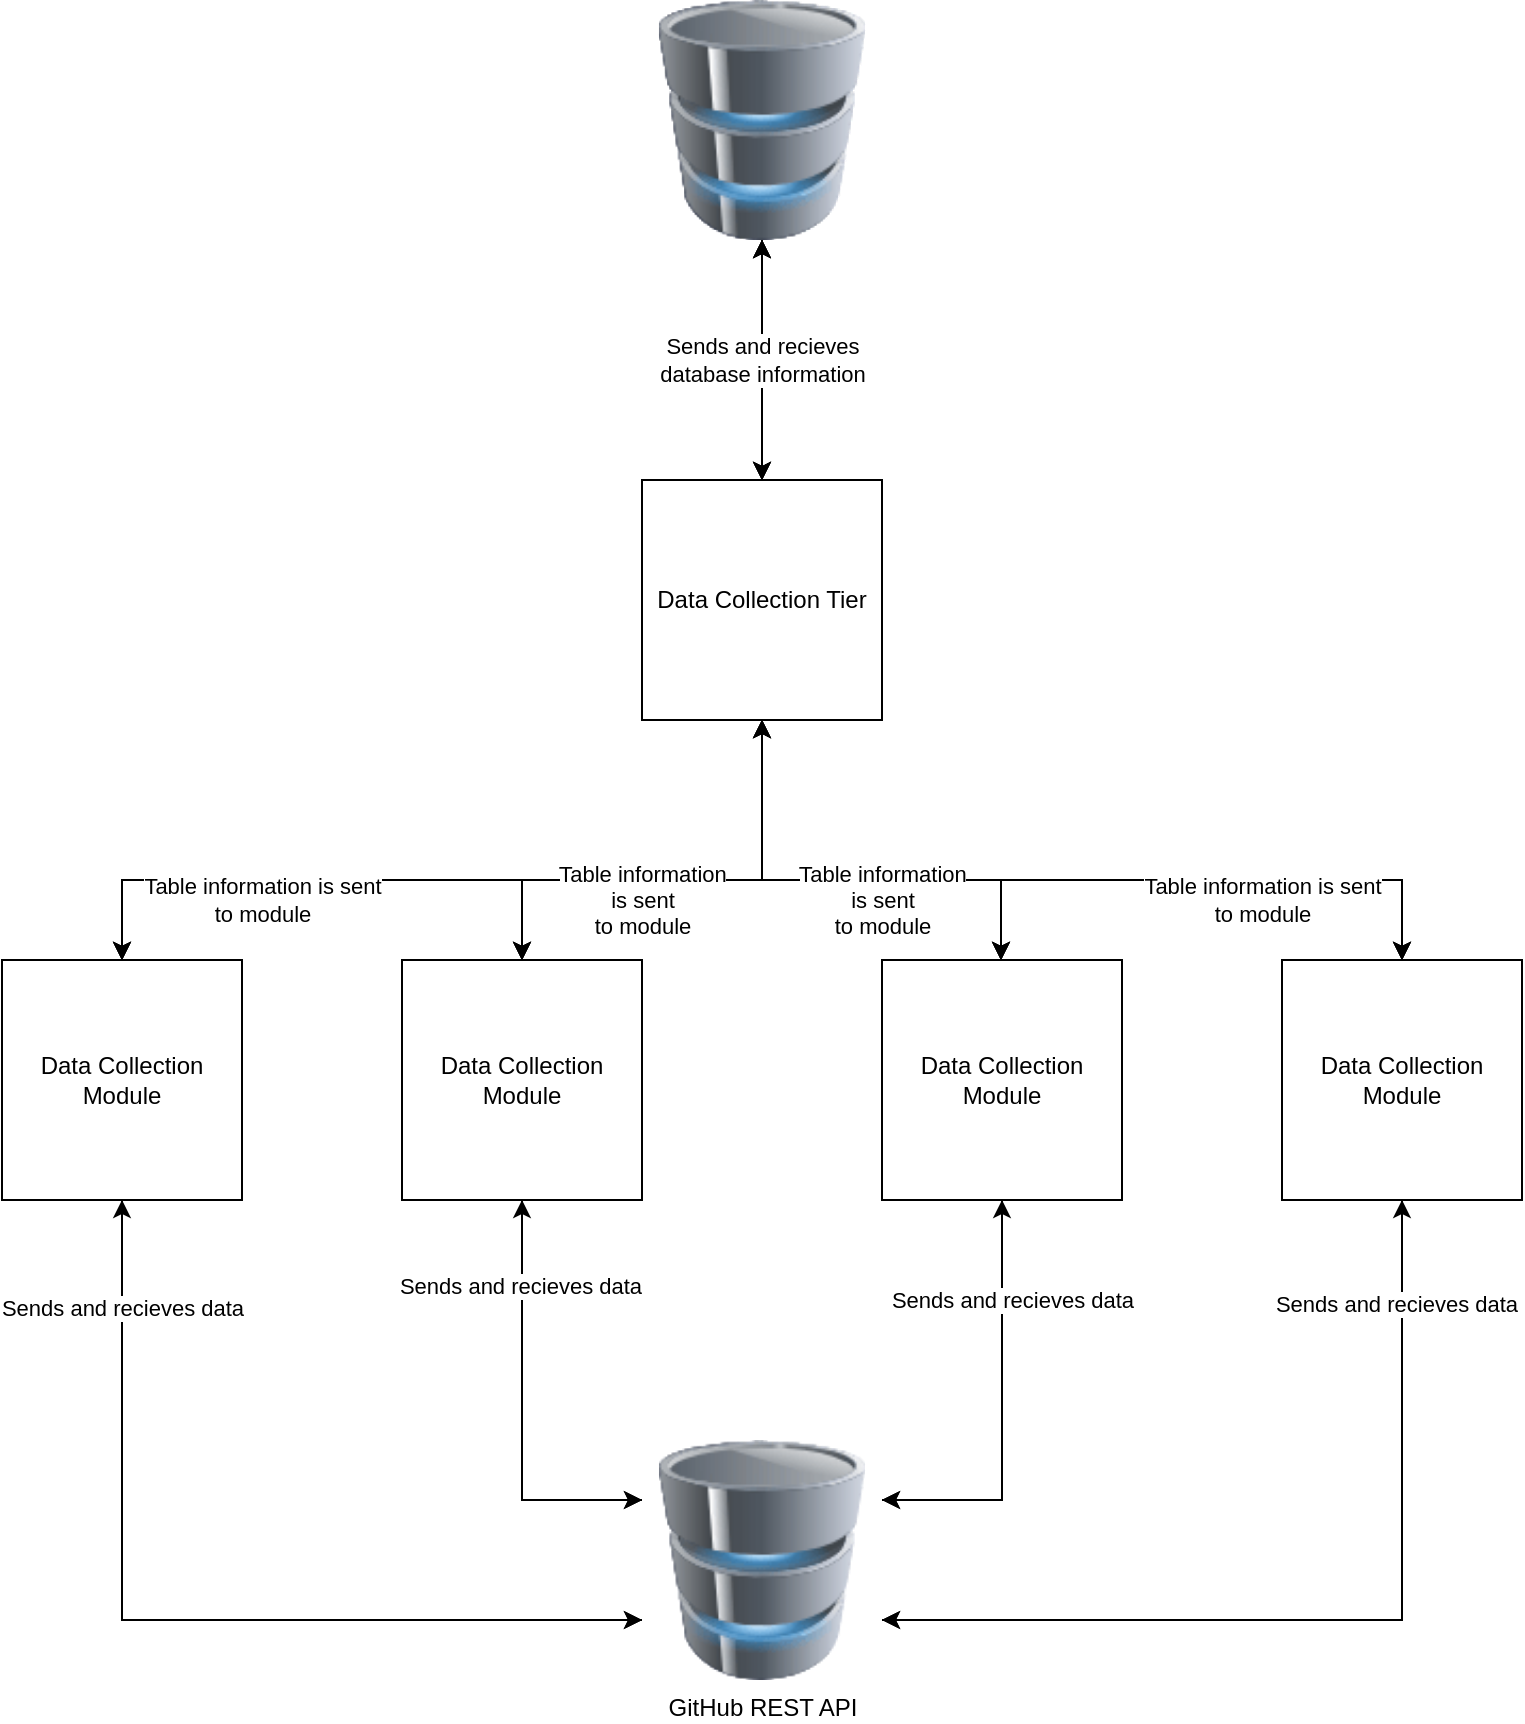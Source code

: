 <mxfile version="13.7.9" type="device"><diagram id="JNylUoHjF066FQPXrlxk" name="Page-1"><mxGraphModel dx="1422" dy="739" grid="1" gridSize="10" guides="1" tooltips="1" connect="1" arrows="1" fold="1" page="1" pageScale="1" pageWidth="850" pageHeight="1100" math="0" shadow="0"><root><mxCell id="0"/><mxCell id="1" parent="0"/><mxCell id="NB5qG5uEhhwvVzQUauG7-4" style="edgeStyle=orthogonalEdgeStyle;rounded=0;orthogonalLoop=1;jettySize=auto;html=1;entryX=0.5;entryY=1;entryDx=0;entryDy=0;" parent="1" source="NB5qG5uEhhwvVzQUauG7-1" target="NB5qG5uEhhwvVzQUauG7-2" edge="1"><mxGeometry relative="1" as="geometry"/></mxCell><mxCell id="NB5qG5uEhhwvVzQUauG7-1" value="Calculations Tier" style="rounded=0;whiteSpace=wrap;html=1;" parent="1" vertex="1"><mxGeometry x="360" y="280" width="120" height="120" as="geometry"/></mxCell><mxCell id="NB5qG5uEhhwvVzQUauG7-3" style="edgeStyle=orthogonalEdgeStyle;rounded=0;orthogonalLoop=1;jettySize=auto;html=1;entryX=0.5;entryY=0;entryDx=0;entryDy=0;" parent="1" source="NB5qG5uEhhwvVzQUauG7-2" target="NB5qG5uEhhwvVzQUauG7-1" edge="1"><mxGeometry relative="1" as="geometry"/></mxCell><mxCell id="NB5qG5uEhhwvVzQUauG7-9" value="&lt;div&gt;Sends and recieves&lt;/div&gt;&lt;div&gt;database information&lt;br&gt;&lt;/div&gt;" style="edgeLabel;html=1;align=center;verticalAlign=middle;resizable=0;points=[];" parent="NB5qG5uEhhwvVzQUauG7-3" vertex="1" connectable="0"><mxGeometry x="-0.267" y="3" relative="1" as="geometry"><mxPoint x="-3" y="16" as="offset"/></mxGeometry></mxCell><mxCell id="NB5qG5uEhhwvVzQUauG7-2" value="" style="image;html=1;image=img/lib/clip_art/computers/Database_128x128.png" parent="1" vertex="1"><mxGeometry x="360" y="40" width="120" height="120" as="geometry"/></mxCell><mxCell id="NB5qG5uEhhwvVzQUauG7-5" value="&lt;div&gt;Calculations Module&lt;/div&gt;" style="rounded=0;whiteSpace=wrap;html=1;" parent="1" vertex="1"><mxGeometry x="40" y="520" width="120" height="120" as="geometry"/></mxCell><mxCell id="NB5qG5uEhhwvVzQUauG7-6" value="&lt;div&gt;Calculations Module&lt;/div&gt;" style="rounded=0;whiteSpace=wrap;html=1;" parent="1" vertex="1"><mxGeometry x="240" y="520" width="120" height="120" as="geometry"/></mxCell><mxCell id="NB5qG5uEhhwvVzQUauG7-7" value="&lt;div&gt;Calculations Module&lt;/div&gt;" style="rounded=0;whiteSpace=wrap;html=1;" parent="1" vertex="1"><mxGeometry x="480" y="520" width="120" height="120" as="geometry"/></mxCell><mxCell id="NB5qG5uEhhwvVzQUauG7-8" value="&lt;div&gt;Calculations Module&lt;/div&gt;" style="rounded=0;whiteSpace=wrap;html=1;" parent="1" vertex="1"><mxGeometry x="680" y="520" width="120" height="120" as="geometry"/></mxCell><mxCell id="NB5qG5uEhhwvVzQUauG7-10" value="" style="endArrow=none;html=1;entryX=0.5;entryY=1;entryDx=0;entryDy=0;" parent="1" target="NB5qG5uEhhwvVzQUauG7-1" edge="1"><mxGeometry width="50" height="50" relative="1" as="geometry"><mxPoint x="420" y="480" as="sourcePoint"/><mxPoint x="430" y="420" as="targetPoint"/></mxGeometry></mxCell><mxCell id="NB5qG5uEhhwvVzQUauG7-11" value="" style="endArrow=classic;html=1;entryX=0.5;entryY=0;entryDx=0;entryDy=0;rounded=0;" parent="1" target="NB5qG5uEhhwvVzQUauG7-5" edge="1"><mxGeometry width="50" height="50" relative="1" as="geometry"><mxPoint x="420" y="480" as="sourcePoint"/><mxPoint x="250" y="440" as="targetPoint"/><Array as="points"><mxPoint x="100" y="480"/></Array></mxGeometry></mxCell><mxCell id="NB5qG5uEhhwvVzQUauG7-33" value="&lt;div&gt;Table information is sent&lt;/div&gt;&lt;div&gt;to module&lt;br&gt;&lt;/div&gt;" style="edgeLabel;html=1;align=center;verticalAlign=middle;resizable=0;points=[];" parent="NB5qG5uEhhwvVzQUauG7-11" vertex="1" connectable="0"><mxGeometry x="0.106" relative="1" as="geometry"><mxPoint x="-51" y="10" as="offset"/></mxGeometry></mxCell><mxCell id="NB5qG5uEhhwvVzQUauG7-34" value="&lt;div&gt;Table information &lt;br&gt;&lt;/div&gt;&lt;div&gt;is sent&lt;/div&gt;&lt;div&gt;to module&lt;br&gt;&lt;/div&gt;" style="edgeLabel;html=1;align=center;verticalAlign=middle;resizable=0;points=[];" parent="NB5qG5uEhhwvVzQUauG7-11" vertex="1" connectable="0"><mxGeometry x="-0.689" y="-2" relative="1" as="geometry"><mxPoint x="-4" y="12" as="offset"/></mxGeometry></mxCell><mxCell id="NB5qG5uEhhwvVzQUauG7-12" value="" style="endArrow=classic;html=1;entryX=0.5;entryY=0;entryDx=0;entryDy=0;rounded=0;" parent="1" target="NB5qG5uEhhwvVzQUauG7-8" edge="1"><mxGeometry width="50" height="50" relative="1" as="geometry"><mxPoint x="420" y="480" as="sourcePoint"/><mxPoint x="640" y="430" as="targetPoint"/><Array as="points"><mxPoint x="740" y="480"/></Array></mxGeometry></mxCell><mxCell id="NB5qG5uEhhwvVzQUauG7-35" value="&lt;div&gt;Table information&lt;/div&gt;&lt;div&gt;is sent&lt;/div&gt;&lt;div&gt;to module&lt;br&gt;&lt;/div&gt;" style="edgeLabel;html=1;align=center;verticalAlign=middle;resizable=0;points=[];" parent="NB5qG5uEhhwvVzQUauG7-12" vertex="1" connectable="0"><mxGeometry x="-0.55" y="1" relative="1" as="geometry"><mxPoint x="-21" y="11" as="offset"/></mxGeometry></mxCell><mxCell id="NB5qG5uEhhwvVzQUauG7-36" value="&lt;div&gt;Table information is sent&lt;/div&gt;&lt;div&gt;to module&lt;br&gt;&lt;/div&gt;" style="edgeLabel;html=1;align=center;verticalAlign=middle;resizable=0;points=[];" parent="NB5qG5uEhhwvVzQUauG7-12" vertex="1" connectable="0"><mxGeometry x="0.222" y="2" relative="1" as="geometry"><mxPoint x="30" y="12" as="offset"/></mxGeometry></mxCell><mxCell id="NB5qG5uEhhwvVzQUauG7-13" value="" style="endArrow=classic;html=1;entryX=0.5;entryY=0;entryDx=0;entryDy=0;" parent="1" target="NB5qG5uEhhwvVzQUauG7-6" edge="1"><mxGeometry width="50" height="50" relative="1" as="geometry"><mxPoint x="300" y="480" as="sourcePoint"/><mxPoint x="280" y="430" as="targetPoint"/></mxGeometry></mxCell><mxCell id="NB5qG5uEhhwvVzQUauG7-15" value="" style="endArrow=classic;html=1;entryX=0.5;entryY=0;entryDx=0;entryDy=0;" parent="1" edge="1"><mxGeometry width="50" height="50" relative="1" as="geometry"><mxPoint x="539.5" y="480" as="sourcePoint"/><mxPoint x="539.5" y="520" as="targetPoint"/></mxGeometry></mxCell><mxCell id="NB5qG5uEhhwvVzQUauG7-32" value="" style="endArrow=classic;html=1;strokeColor=#000000;" parent="1" edge="1"><mxGeometry width="50" height="50" relative="1" as="geometry"><mxPoint x="420" y="470" as="sourcePoint"/><mxPoint x="420" y="400" as="targetPoint"/></mxGeometry></mxCell><mxCell id="RhNYnfEQGPSg7lTmy535-5" style="edgeStyle=orthogonalEdgeStyle;rounded=0;orthogonalLoop=1;jettySize=auto;html=1;entryX=0.5;entryY=1;entryDx=0;entryDy=0;" edge="1" parent="1" source="RhNYnfEQGPSg7lTmy535-6" target="RhNYnfEQGPSg7lTmy535-9"><mxGeometry relative="1" as="geometry"/></mxCell><mxCell id="RhNYnfEQGPSg7lTmy535-6" value="Data Collection Tier" style="rounded=0;whiteSpace=wrap;html=1;" vertex="1" parent="1"><mxGeometry x="360" y="280" width="120" height="120" as="geometry"/></mxCell><mxCell id="RhNYnfEQGPSg7lTmy535-7" style="edgeStyle=orthogonalEdgeStyle;rounded=0;orthogonalLoop=1;jettySize=auto;html=1;entryX=0.5;entryY=0;entryDx=0;entryDy=0;" edge="1" parent="1" source="RhNYnfEQGPSg7lTmy535-9" target="RhNYnfEQGPSg7lTmy535-6"><mxGeometry relative="1" as="geometry"/></mxCell><mxCell id="RhNYnfEQGPSg7lTmy535-8" value="&lt;div&gt;Sends and recieves&lt;/div&gt;&lt;div&gt;database information&lt;br&gt;&lt;/div&gt;" style="edgeLabel;html=1;align=center;verticalAlign=middle;resizable=0;points=[];" vertex="1" connectable="0" parent="RhNYnfEQGPSg7lTmy535-7"><mxGeometry x="-0.267" y="3" relative="1" as="geometry"><mxPoint x="-3" y="16" as="offset"/></mxGeometry></mxCell><mxCell id="RhNYnfEQGPSg7lTmy535-9" value="" style="image;html=1;image=img/lib/clip_art/computers/Database_128x128.png" vertex="1" parent="1"><mxGeometry x="360" y="40" width="120" height="120" as="geometry"/></mxCell><mxCell id="RhNYnfEQGPSg7lTmy535-11" value="&lt;div&gt;Data Collection Module&lt;/div&gt;" style="rounded=0;whiteSpace=wrap;html=1;" vertex="1" parent="1"><mxGeometry x="40" y="520" width="120" height="120" as="geometry"/></mxCell><mxCell id="RhNYnfEQGPSg7lTmy535-13" value="&lt;div&gt;Data Collection Module&lt;/div&gt;" style="rounded=0;whiteSpace=wrap;html=1;" vertex="1" parent="1"><mxGeometry x="240" y="520" width="120" height="120" as="geometry"/></mxCell><mxCell id="RhNYnfEQGPSg7lTmy535-15" value="&lt;div&gt;Data Collection Module&lt;/div&gt;" style="rounded=0;whiteSpace=wrap;html=1;" vertex="1" parent="1"><mxGeometry x="480" y="520" width="120" height="120" as="geometry"/></mxCell><mxCell id="RhNYnfEQGPSg7lTmy535-17" value="&lt;div&gt;Data Collection Module&lt;/div&gt;" style="rounded=0;whiteSpace=wrap;html=1;" vertex="1" parent="1"><mxGeometry x="680" y="520" width="120" height="120" as="geometry"/></mxCell><mxCell id="RhNYnfEQGPSg7lTmy535-18" value="" style="endArrow=none;html=1;entryX=0.5;entryY=1;entryDx=0;entryDy=0;" edge="1" parent="1" target="RhNYnfEQGPSg7lTmy535-6"><mxGeometry width="50" height="50" relative="1" as="geometry"><mxPoint x="420" y="480" as="sourcePoint"/><mxPoint x="430" y="420" as="targetPoint"/></mxGeometry></mxCell><mxCell id="RhNYnfEQGPSg7lTmy535-19" value="" style="endArrow=classic;html=1;entryX=0.5;entryY=0;entryDx=0;entryDy=0;rounded=0;" edge="1" parent="1" target="RhNYnfEQGPSg7lTmy535-11"><mxGeometry width="50" height="50" relative="1" as="geometry"><mxPoint x="420" y="480" as="sourcePoint"/><mxPoint x="250" y="440" as="targetPoint"/><Array as="points"><mxPoint x="100" y="480"/></Array></mxGeometry></mxCell><mxCell id="RhNYnfEQGPSg7lTmy535-20" value="&lt;div&gt;Table information is sent&lt;/div&gt;&lt;div&gt;to module&lt;br&gt;&lt;/div&gt;" style="edgeLabel;html=1;align=center;verticalAlign=middle;resizable=0;points=[];" vertex="1" connectable="0" parent="RhNYnfEQGPSg7lTmy535-19"><mxGeometry x="0.106" relative="1" as="geometry"><mxPoint x="-51" y="10" as="offset"/></mxGeometry></mxCell><mxCell id="RhNYnfEQGPSg7lTmy535-21" value="&lt;div&gt;Table information &lt;br&gt;&lt;/div&gt;&lt;div&gt;is sent&lt;/div&gt;&lt;div&gt;to module&lt;br&gt;&lt;/div&gt;" style="edgeLabel;html=1;align=center;verticalAlign=middle;resizable=0;points=[];" vertex="1" connectable="0" parent="RhNYnfEQGPSg7lTmy535-19"><mxGeometry x="-0.689" y="-2" relative="1" as="geometry"><mxPoint x="-4" y="12" as="offset"/></mxGeometry></mxCell><mxCell id="RhNYnfEQGPSg7lTmy535-22" value="" style="endArrow=classic;html=1;entryX=0.5;entryY=0;entryDx=0;entryDy=0;rounded=0;" edge="1" parent="1" target="RhNYnfEQGPSg7lTmy535-17"><mxGeometry width="50" height="50" relative="1" as="geometry"><mxPoint x="420" y="480" as="sourcePoint"/><mxPoint x="640" y="430" as="targetPoint"/><Array as="points"><mxPoint x="740" y="480"/></Array></mxGeometry></mxCell><mxCell id="RhNYnfEQGPSg7lTmy535-23" value="&lt;div&gt;Table information&lt;/div&gt;&lt;div&gt;is sent&lt;/div&gt;&lt;div&gt;to module&lt;br&gt;&lt;/div&gt;" style="edgeLabel;html=1;align=center;verticalAlign=middle;resizable=0;points=[];" vertex="1" connectable="0" parent="RhNYnfEQGPSg7lTmy535-22"><mxGeometry x="-0.55" y="1" relative="1" as="geometry"><mxPoint x="-21" y="11" as="offset"/></mxGeometry></mxCell><mxCell id="RhNYnfEQGPSg7lTmy535-24" value="&lt;div&gt;Table information is sent&lt;/div&gt;&lt;div&gt;to module&lt;br&gt;&lt;/div&gt;" style="edgeLabel;html=1;align=center;verticalAlign=middle;resizable=0;points=[];" vertex="1" connectable="0" parent="RhNYnfEQGPSg7lTmy535-22"><mxGeometry x="0.222" y="2" relative="1" as="geometry"><mxPoint x="30" y="12" as="offset"/></mxGeometry></mxCell><mxCell id="RhNYnfEQGPSg7lTmy535-25" value="" style="endArrow=classic;html=1;entryX=0.5;entryY=0;entryDx=0;entryDy=0;" edge="1" parent="1" target="RhNYnfEQGPSg7lTmy535-13"><mxGeometry width="50" height="50" relative="1" as="geometry"><mxPoint x="300" y="480" as="sourcePoint"/><mxPoint x="280" y="430" as="targetPoint"/></mxGeometry></mxCell><mxCell id="RhNYnfEQGPSg7lTmy535-26" value="" style="endArrow=classic;html=1;entryX=0.5;entryY=0;entryDx=0;entryDy=0;" edge="1" parent="1"><mxGeometry width="50" height="50" relative="1" as="geometry"><mxPoint x="539.5" y="480" as="sourcePoint"/><mxPoint x="539.5" y="520" as="targetPoint"/></mxGeometry></mxCell><mxCell id="RhNYnfEQGPSg7lTmy535-32" value="" style="endArrow=classic;html=1;strokeColor=#000000;" edge="1" parent="1"><mxGeometry width="50" height="50" relative="1" as="geometry"><mxPoint x="420" y="470" as="sourcePoint"/><mxPoint x="420" y="400" as="targetPoint"/></mxGeometry></mxCell><mxCell id="RhNYnfEQGPSg7lTmy535-38" style="edgeStyle=orthogonalEdgeStyle;rounded=0;orthogonalLoop=1;jettySize=auto;html=1;entryX=0.5;entryY=1;entryDx=0;entryDy=0;" edge="1" parent="1" source="RhNYnfEQGPSg7lTmy535-39" target="RhNYnfEQGPSg7lTmy535-42"><mxGeometry relative="1" as="geometry"/></mxCell><mxCell id="RhNYnfEQGPSg7lTmy535-39" value="Calculations Tier" style="rounded=0;whiteSpace=wrap;html=1;" vertex="1" parent="1"><mxGeometry x="360" y="280" width="120" height="120" as="geometry"/></mxCell><mxCell id="RhNYnfEQGPSg7lTmy535-40" style="edgeStyle=orthogonalEdgeStyle;rounded=0;orthogonalLoop=1;jettySize=auto;html=1;entryX=0.5;entryY=0;entryDx=0;entryDy=0;" edge="1" parent="1" source="RhNYnfEQGPSg7lTmy535-42" target="RhNYnfEQGPSg7lTmy535-39"><mxGeometry relative="1" as="geometry"/></mxCell><mxCell id="RhNYnfEQGPSg7lTmy535-41" value="&lt;div&gt;Sends and recieves&lt;/div&gt;&lt;div&gt;database information&lt;br&gt;&lt;/div&gt;" style="edgeLabel;html=1;align=center;verticalAlign=middle;resizable=0;points=[];" vertex="1" connectable="0" parent="RhNYnfEQGPSg7lTmy535-40"><mxGeometry x="-0.267" y="3" relative="1" as="geometry"><mxPoint x="-3" y="16" as="offset"/></mxGeometry></mxCell><mxCell id="RhNYnfEQGPSg7lTmy535-42" value="" style="image;html=1;image=img/lib/clip_art/computers/Database_128x128.png" vertex="1" parent="1"><mxGeometry x="360" y="40" width="120" height="120" as="geometry"/></mxCell><mxCell id="RhNYnfEQGPSg7lTmy535-43" style="edgeStyle=orthogonalEdgeStyle;rounded=0;orthogonalLoop=1;jettySize=auto;html=1;entryX=0;entryY=0.75;entryDx=0;entryDy=0;" edge="1" parent="1" source="RhNYnfEQGPSg7lTmy535-44" target="RhNYnfEQGPSg7lTmy535-60"><mxGeometry relative="1" as="geometry"><Array as="points"><mxPoint x="100" y="850"/></Array></mxGeometry></mxCell><mxCell id="RhNYnfEQGPSg7lTmy535-44" value="&lt;div&gt;Calculations Module&lt;/div&gt;" style="rounded=0;whiteSpace=wrap;html=1;" vertex="1" parent="1"><mxGeometry x="40" y="520" width="120" height="120" as="geometry"/></mxCell><mxCell id="RhNYnfEQGPSg7lTmy535-45" style="edgeStyle=orthogonalEdgeStyle;rounded=0;orthogonalLoop=1;jettySize=auto;html=1;entryX=0;entryY=0.25;entryDx=0;entryDy=0;" edge="1" parent="1" source="RhNYnfEQGPSg7lTmy535-46" target="RhNYnfEQGPSg7lTmy535-60"><mxGeometry relative="1" as="geometry"/></mxCell><mxCell id="RhNYnfEQGPSg7lTmy535-46" value="&lt;div&gt;Calculations Module&lt;/div&gt;" style="rounded=0;whiteSpace=wrap;html=1;" vertex="1" parent="1"><mxGeometry x="240" y="520" width="120" height="120" as="geometry"/></mxCell><mxCell id="RhNYnfEQGPSg7lTmy535-47" style="edgeStyle=orthogonalEdgeStyle;rounded=0;orthogonalLoop=1;jettySize=auto;html=1;entryX=1;entryY=0.25;entryDx=0;entryDy=0;" edge="1" parent="1" source="RhNYnfEQGPSg7lTmy535-48" target="RhNYnfEQGPSg7lTmy535-60"><mxGeometry relative="1" as="geometry"/></mxCell><mxCell id="RhNYnfEQGPSg7lTmy535-48" value="&lt;div&gt;Calculations Module&lt;/div&gt;" style="rounded=0;whiteSpace=wrap;html=1;" vertex="1" parent="1"><mxGeometry x="480" y="520" width="120" height="120" as="geometry"/></mxCell><mxCell id="RhNYnfEQGPSg7lTmy535-49" style="edgeStyle=orthogonalEdgeStyle;rounded=0;orthogonalLoop=1;jettySize=auto;html=1;entryX=1;entryY=0.75;entryDx=0;entryDy=0;" edge="1" parent="1" source="RhNYnfEQGPSg7lTmy535-50" target="RhNYnfEQGPSg7lTmy535-60"><mxGeometry relative="1" as="geometry"><Array as="points"><mxPoint x="740" y="850"/></Array></mxGeometry></mxCell><mxCell id="RhNYnfEQGPSg7lTmy535-50" value="&lt;div&gt;Calculations Module&lt;/div&gt;" style="rounded=0;whiteSpace=wrap;html=1;" vertex="1" parent="1"><mxGeometry x="680" y="520" width="120" height="120" as="geometry"/></mxCell><mxCell id="RhNYnfEQGPSg7lTmy535-51" value="" style="endArrow=none;html=1;entryX=0.5;entryY=1;entryDx=0;entryDy=0;" edge="1" parent="1" target="RhNYnfEQGPSg7lTmy535-39"><mxGeometry width="50" height="50" relative="1" as="geometry"><mxPoint x="420" y="480" as="sourcePoint"/><mxPoint x="430" y="420" as="targetPoint"/></mxGeometry></mxCell><mxCell id="RhNYnfEQGPSg7lTmy535-52" value="" style="endArrow=classic;html=1;entryX=0.5;entryY=0;entryDx=0;entryDy=0;rounded=0;" edge="1" parent="1" target="RhNYnfEQGPSg7lTmy535-44"><mxGeometry width="50" height="50" relative="1" as="geometry"><mxPoint x="420" y="480" as="sourcePoint"/><mxPoint x="250" y="440" as="targetPoint"/><Array as="points"><mxPoint x="100" y="480"/></Array></mxGeometry></mxCell><mxCell id="RhNYnfEQGPSg7lTmy535-53" value="&lt;div&gt;Table information is sent&lt;/div&gt;&lt;div&gt;to module&lt;br&gt;&lt;/div&gt;" style="edgeLabel;html=1;align=center;verticalAlign=middle;resizable=0;points=[];" vertex="1" connectable="0" parent="RhNYnfEQGPSg7lTmy535-52"><mxGeometry x="0.106" relative="1" as="geometry"><mxPoint x="-51" y="10" as="offset"/></mxGeometry></mxCell><mxCell id="RhNYnfEQGPSg7lTmy535-54" value="&lt;div&gt;Table information &lt;br&gt;&lt;/div&gt;&lt;div&gt;is sent&lt;/div&gt;&lt;div&gt;to module&lt;br&gt;&lt;/div&gt;" style="edgeLabel;html=1;align=center;verticalAlign=middle;resizable=0;points=[];" vertex="1" connectable="0" parent="RhNYnfEQGPSg7lTmy535-52"><mxGeometry x="-0.689" y="-2" relative="1" as="geometry"><mxPoint x="-4" y="12" as="offset"/></mxGeometry></mxCell><mxCell id="RhNYnfEQGPSg7lTmy535-55" value="" style="endArrow=classic;html=1;entryX=0.5;entryY=0;entryDx=0;entryDy=0;rounded=0;" edge="1" parent="1" target="RhNYnfEQGPSg7lTmy535-50"><mxGeometry width="50" height="50" relative="1" as="geometry"><mxPoint x="420" y="480" as="sourcePoint"/><mxPoint x="640" y="430" as="targetPoint"/><Array as="points"><mxPoint x="740" y="480"/></Array></mxGeometry></mxCell><mxCell id="RhNYnfEQGPSg7lTmy535-56" value="&lt;div&gt;Table information&lt;/div&gt;&lt;div&gt;is sent&lt;/div&gt;&lt;div&gt;to module&lt;br&gt;&lt;/div&gt;" style="edgeLabel;html=1;align=center;verticalAlign=middle;resizable=0;points=[];" vertex="1" connectable="0" parent="RhNYnfEQGPSg7lTmy535-55"><mxGeometry x="-0.55" y="1" relative="1" as="geometry"><mxPoint x="-21" y="11" as="offset"/></mxGeometry></mxCell><mxCell id="RhNYnfEQGPSg7lTmy535-57" value="&lt;div&gt;Table information is sent&lt;/div&gt;&lt;div&gt;to module&lt;br&gt;&lt;/div&gt;" style="edgeLabel;html=1;align=center;verticalAlign=middle;resizable=0;points=[];" vertex="1" connectable="0" parent="RhNYnfEQGPSg7lTmy535-55"><mxGeometry x="0.222" y="2" relative="1" as="geometry"><mxPoint x="30" y="12" as="offset"/></mxGeometry></mxCell><mxCell id="RhNYnfEQGPSg7lTmy535-58" value="" style="endArrow=classic;html=1;entryX=0.5;entryY=0;entryDx=0;entryDy=0;" edge="1" parent="1" target="RhNYnfEQGPSg7lTmy535-46"><mxGeometry width="50" height="50" relative="1" as="geometry"><mxPoint x="300" y="480" as="sourcePoint"/><mxPoint x="280" y="430" as="targetPoint"/></mxGeometry></mxCell><mxCell id="RhNYnfEQGPSg7lTmy535-59" value="" style="endArrow=classic;html=1;entryX=0.5;entryY=0;entryDx=0;entryDy=0;" edge="1" parent="1"><mxGeometry width="50" height="50" relative="1" as="geometry"><mxPoint x="539.5" y="480" as="sourcePoint"/><mxPoint x="539.5" y="520" as="targetPoint"/></mxGeometry></mxCell><mxCell id="RhNYnfEQGPSg7lTmy535-60" value="GitHub REST API" style="image;html=1;image=img/lib/clip_art/computers/Database_128x128.png" vertex="1" parent="1"><mxGeometry x="360" y="760" width="120" height="120" as="geometry"/></mxCell><mxCell id="RhNYnfEQGPSg7lTmy535-61" value="" style="endArrow=classic;html=1;strokeColor=#000000;" edge="1" parent="1"><mxGeometry width="50" height="50" relative="1" as="geometry"><mxPoint x="420" y="470" as="sourcePoint"/><mxPoint x="420" y="400" as="targetPoint"/></mxGeometry></mxCell><mxCell id="RhNYnfEQGPSg7lTmy535-62" style="edgeStyle=orthogonalEdgeStyle;rounded=0;orthogonalLoop=1;jettySize=auto;html=1;entryX=0.5;entryY=1;entryDx=0;entryDy=0;" edge="1" parent="1" source="RhNYnfEQGPSg7lTmy535-63" target="RhNYnfEQGPSg7lTmy535-66"><mxGeometry relative="1" as="geometry"/></mxCell><mxCell id="RhNYnfEQGPSg7lTmy535-63" value="Data Collection Tier" style="rounded=0;whiteSpace=wrap;html=1;" vertex="1" parent="1"><mxGeometry x="360" y="280" width="120" height="120" as="geometry"/></mxCell><mxCell id="RhNYnfEQGPSg7lTmy535-64" style="edgeStyle=orthogonalEdgeStyle;rounded=0;orthogonalLoop=1;jettySize=auto;html=1;entryX=0.5;entryY=0;entryDx=0;entryDy=0;" edge="1" parent="1" source="RhNYnfEQGPSg7lTmy535-66" target="RhNYnfEQGPSg7lTmy535-63"><mxGeometry relative="1" as="geometry"/></mxCell><mxCell id="RhNYnfEQGPSg7lTmy535-65" value="&lt;div&gt;Sends and recieves&lt;/div&gt;&lt;div&gt;database information&lt;br&gt;&lt;/div&gt;" style="edgeLabel;html=1;align=center;verticalAlign=middle;resizable=0;points=[];" vertex="1" connectable="0" parent="RhNYnfEQGPSg7lTmy535-64"><mxGeometry x="-0.267" y="3" relative="1" as="geometry"><mxPoint x="-3" y="16" as="offset"/></mxGeometry></mxCell><mxCell id="RhNYnfEQGPSg7lTmy535-66" value="" style="image;html=1;image=img/lib/clip_art/computers/Database_128x128.png" vertex="1" parent="1"><mxGeometry x="360" y="40" width="120" height="120" as="geometry"/></mxCell><mxCell id="RhNYnfEQGPSg7lTmy535-67" style="edgeStyle=orthogonalEdgeStyle;rounded=0;orthogonalLoop=1;jettySize=auto;html=1;entryX=0;entryY=0.75;entryDx=0;entryDy=0;" edge="1" parent="1" source="RhNYnfEQGPSg7lTmy535-68" target="RhNYnfEQGPSg7lTmy535-84"><mxGeometry relative="1" as="geometry"><Array as="points"><mxPoint x="100" y="850"/></Array></mxGeometry></mxCell><mxCell id="RhNYnfEQGPSg7lTmy535-68" value="&lt;div&gt;Data Collection Module&lt;/div&gt;" style="rounded=0;whiteSpace=wrap;html=1;" vertex="1" parent="1"><mxGeometry x="40" y="520" width="120" height="120" as="geometry"/></mxCell><mxCell id="RhNYnfEQGPSg7lTmy535-69" style="edgeStyle=orthogonalEdgeStyle;rounded=0;orthogonalLoop=1;jettySize=auto;html=1;entryX=0;entryY=0.25;entryDx=0;entryDy=0;" edge="1" parent="1" source="RhNYnfEQGPSg7lTmy535-70" target="RhNYnfEQGPSg7lTmy535-84"><mxGeometry relative="1" as="geometry"/></mxCell><mxCell id="RhNYnfEQGPSg7lTmy535-70" value="&lt;div&gt;Data Collection Module&lt;/div&gt;" style="rounded=0;whiteSpace=wrap;html=1;" vertex="1" parent="1"><mxGeometry x="240" y="520" width="120" height="120" as="geometry"/></mxCell><mxCell id="RhNYnfEQGPSg7lTmy535-71" style="edgeStyle=orthogonalEdgeStyle;rounded=0;orthogonalLoop=1;jettySize=auto;html=1;entryX=1;entryY=0.25;entryDx=0;entryDy=0;" edge="1" parent="1" source="RhNYnfEQGPSg7lTmy535-72" target="RhNYnfEQGPSg7lTmy535-84"><mxGeometry relative="1" as="geometry"/></mxCell><mxCell id="RhNYnfEQGPSg7lTmy535-72" value="&lt;div&gt;Data Collection Module&lt;/div&gt;" style="rounded=0;whiteSpace=wrap;html=1;" vertex="1" parent="1"><mxGeometry x="480" y="520" width="120" height="120" as="geometry"/></mxCell><mxCell id="RhNYnfEQGPSg7lTmy535-73" style="edgeStyle=orthogonalEdgeStyle;rounded=0;orthogonalLoop=1;jettySize=auto;html=1;entryX=1;entryY=0.75;entryDx=0;entryDy=0;" edge="1" parent="1" source="RhNYnfEQGPSg7lTmy535-74" target="RhNYnfEQGPSg7lTmy535-84"><mxGeometry relative="1" as="geometry"><Array as="points"><mxPoint x="740" y="850"/></Array></mxGeometry></mxCell><mxCell id="RhNYnfEQGPSg7lTmy535-74" value="&lt;div&gt;Data Collection Module&lt;/div&gt;" style="rounded=0;whiteSpace=wrap;html=1;" vertex="1" parent="1"><mxGeometry x="680" y="520" width="120" height="120" as="geometry"/></mxCell><mxCell id="RhNYnfEQGPSg7lTmy535-75" value="" style="endArrow=none;html=1;entryX=0.5;entryY=1;entryDx=0;entryDy=0;" edge="1" parent="1" target="RhNYnfEQGPSg7lTmy535-63"><mxGeometry width="50" height="50" relative="1" as="geometry"><mxPoint x="420" y="480" as="sourcePoint"/><mxPoint x="430" y="420" as="targetPoint"/></mxGeometry></mxCell><mxCell id="RhNYnfEQGPSg7lTmy535-76" value="" style="endArrow=classic;html=1;entryX=0.5;entryY=0;entryDx=0;entryDy=0;rounded=0;" edge="1" parent="1" target="RhNYnfEQGPSg7lTmy535-68"><mxGeometry width="50" height="50" relative="1" as="geometry"><mxPoint x="420" y="480" as="sourcePoint"/><mxPoint x="250" y="440" as="targetPoint"/><Array as="points"><mxPoint x="100" y="480"/></Array></mxGeometry></mxCell><mxCell id="RhNYnfEQGPSg7lTmy535-77" value="&lt;div&gt;Table information is sent&lt;/div&gt;&lt;div&gt;to module&lt;br&gt;&lt;/div&gt;" style="edgeLabel;html=1;align=center;verticalAlign=middle;resizable=0;points=[];" vertex="1" connectable="0" parent="RhNYnfEQGPSg7lTmy535-76"><mxGeometry x="0.106" relative="1" as="geometry"><mxPoint x="-51" y="10" as="offset"/></mxGeometry></mxCell><mxCell id="RhNYnfEQGPSg7lTmy535-78" value="&lt;div&gt;Table information &lt;br&gt;&lt;/div&gt;&lt;div&gt;is sent&lt;/div&gt;&lt;div&gt;to module&lt;br&gt;&lt;/div&gt;" style="edgeLabel;html=1;align=center;verticalAlign=middle;resizable=0;points=[];" vertex="1" connectable="0" parent="RhNYnfEQGPSg7lTmy535-76"><mxGeometry x="-0.689" y="-2" relative="1" as="geometry"><mxPoint x="-4" y="12" as="offset"/></mxGeometry></mxCell><mxCell id="RhNYnfEQGPSg7lTmy535-79" value="" style="endArrow=classic;html=1;entryX=0.5;entryY=0;entryDx=0;entryDy=0;rounded=0;" edge="1" parent="1" target="RhNYnfEQGPSg7lTmy535-74"><mxGeometry width="50" height="50" relative="1" as="geometry"><mxPoint x="420" y="480" as="sourcePoint"/><mxPoint x="640" y="430" as="targetPoint"/><Array as="points"><mxPoint x="740" y="480"/></Array></mxGeometry></mxCell><mxCell id="RhNYnfEQGPSg7lTmy535-80" value="&lt;div&gt;Table information&lt;/div&gt;&lt;div&gt;is sent&lt;/div&gt;&lt;div&gt;to module&lt;br&gt;&lt;/div&gt;" style="edgeLabel;html=1;align=center;verticalAlign=middle;resizable=0;points=[];" vertex="1" connectable="0" parent="RhNYnfEQGPSg7lTmy535-79"><mxGeometry x="-0.55" y="1" relative="1" as="geometry"><mxPoint x="-21" y="11" as="offset"/></mxGeometry></mxCell><mxCell id="RhNYnfEQGPSg7lTmy535-81" value="&lt;div&gt;Table information is sent&lt;/div&gt;&lt;div&gt;to module&lt;br&gt;&lt;/div&gt;" style="edgeLabel;html=1;align=center;verticalAlign=middle;resizable=0;points=[];" vertex="1" connectable="0" parent="RhNYnfEQGPSg7lTmy535-79"><mxGeometry x="0.222" y="2" relative="1" as="geometry"><mxPoint x="30" y="12" as="offset"/></mxGeometry></mxCell><mxCell id="RhNYnfEQGPSg7lTmy535-82" value="" style="endArrow=classic;html=1;entryX=0.5;entryY=0;entryDx=0;entryDy=0;" edge="1" parent="1" target="RhNYnfEQGPSg7lTmy535-70"><mxGeometry width="50" height="50" relative="1" as="geometry"><mxPoint x="300" y="480" as="sourcePoint"/><mxPoint x="280" y="430" as="targetPoint"/></mxGeometry></mxCell><mxCell id="RhNYnfEQGPSg7lTmy535-83" value="" style="endArrow=classic;html=1;entryX=0.5;entryY=0;entryDx=0;entryDy=0;" edge="1" parent="1"><mxGeometry width="50" height="50" relative="1" as="geometry"><mxPoint x="539.5" y="480" as="sourcePoint"/><mxPoint x="539.5" y="520" as="targetPoint"/></mxGeometry></mxCell><mxCell id="RhNYnfEQGPSg7lTmy535-84" value="GitHub REST API" style="image;html=1;image=img/lib/clip_art/computers/Database_128x128.png" vertex="1" parent="1"><mxGeometry x="360" y="760" width="120" height="120" as="geometry"/></mxCell><mxCell id="RhNYnfEQGPSg7lTmy535-85" value="" style="endArrow=classic;html=1;entryX=0.5;entryY=1;entryDx=0;entryDy=0;exitX=0;exitY=0.75;exitDx=0;exitDy=0;rounded=0;" edge="1" parent="1" source="RhNYnfEQGPSg7lTmy535-84" target="RhNYnfEQGPSg7lTmy535-68"><mxGeometry width="50" height="50" relative="1" as="geometry"><mxPoint x="210" y="800" as="sourcePoint"/><mxPoint x="260" y="750" as="targetPoint"/><Array as="points"><mxPoint x="100" y="850"/></Array></mxGeometry></mxCell><mxCell id="RhNYnfEQGPSg7lTmy535-86" value="Sends and recieves data" style="edgeLabel;html=1;align=center;verticalAlign=middle;resizable=0;points=[];" vertex="1" connectable="0" parent="RhNYnfEQGPSg7lTmy535-85"><mxGeometry x="0.77" relative="1" as="geometry"><mxPoint as="offset"/></mxGeometry></mxCell><mxCell id="RhNYnfEQGPSg7lTmy535-87" value="" style="endArrow=classic;html=1;entryX=0.5;entryY=1;entryDx=0;entryDy=0;exitX=1;exitY=0.75;exitDx=0;exitDy=0;rounded=0;" edge="1" parent="1" source="RhNYnfEQGPSg7lTmy535-84" target="RhNYnfEQGPSg7lTmy535-74"><mxGeometry width="50" height="50" relative="1" as="geometry"><mxPoint x="600" y="830" as="sourcePoint"/><mxPoint x="660" y="780" as="targetPoint"/><Array as="points"><mxPoint x="740" y="850"/></Array></mxGeometry></mxCell><mxCell id="RhNYnfEQGPSg7lTmy535-88" value="Sends and recieves data" style="edgeLabel;html=1;align=center;verticalAlign=middle;resizable=0;points=[];" vertex="1" connectable="0" parent="RhNYnfEQGPSg7lTmy535-87"><mxGeometry x="0.779" y="3" relative="1" as="geometry"><mxPoint as="offset"/></mxGeometry></mxCell><mxCell id="RhNYnfEQGPSg7lTmy535-89" value="" style="endArrow=classic;html=1;entryX=0.5;entryY=1;entryDx=0;entryDy=0;exitX=0;exitY=0.25;exitDx=0;exitDy=0;rounded=0;" edge="1" parent="1" source="RhNYnfEQGPSg7lTmy535-84" target="RhNYnfEQGPSg7lTmy535-70"><mxGeometry width="50" height="50" relative="1" as="geometry"><mxPoint x="430" y="740" as="sourcePoint"/><mxPoint x="480" y="690" as="targetPoint"/><Array as="points"><mxPoint x="300" y="790"/></Array></mxGeometry></mxCell><mxCell id="RhNYnfEQGPSg7lTmy535-90" value="Sends and recieves data" style="edgeLabel;html=1;align=center;verticalAlign=middle;resizable=0;points=[];" vertex="1" connectable="0" parent="RhNYnfEQGPSg7lTmy535-89"><mxGeometry x="0.591" y="1" relative="1" as="geometry"><mxPoint as="offset"/></mxGeometry></mxCell><mxCell id="RhNYnfEQGPSg7lTmy535-91" value="" style="endArrow=classic;html=1;entryX=0.5;entryY=1;entryDx=0;entryDy=0;exitX=1;exitY=0.25;exitDx=0;exitDy=0;rounded=0;" edge="1" parent="1" source="RhNYnfEQGPSg7lTmy535-84" target="RhNYnfEQGPSg7lTmy535-72"><mxGeometry width="50" height="50" relative="1" as="geometry"><mxPoint x="410" y="750" as="sourcePoint"/><mxPoint x="460" y="700" as="targetPoint"/><Array as="points"><mxPoint x="540" y="790"/></Array></mxGeometry></mxCell><mxCell id="RhNYnfEQGPSg7lTmy535-92" value="Sends and recieves data" style="edgeLabel;html=1;align=center;verticalAlign=middle;resizable=0;points=[];" vertex="1" connectable="0" parent="RhNYnfEQGPSg7lTmy535-91"><mxGeometry x="0.524" y="-5" relative="1" as="geometry"><mxPoint as="offset"/></mxGeometry></mxCell><mxCell id="RhNYnfEQGPSg7lTmy535-93" value="" style="endArrow=classic;html=1;strokeColor=#000000;" edge="1" parent="1"><mxGeometry width="50" height="50" relative="1" as="geometry"><mxPoint x="420" y="470" as="sourcePoint"/><mxPoint x="420" y="400" as="targetPoint"/></mxGeometry></mxCell></root></mxGraphModel></diagram></mxfile>
